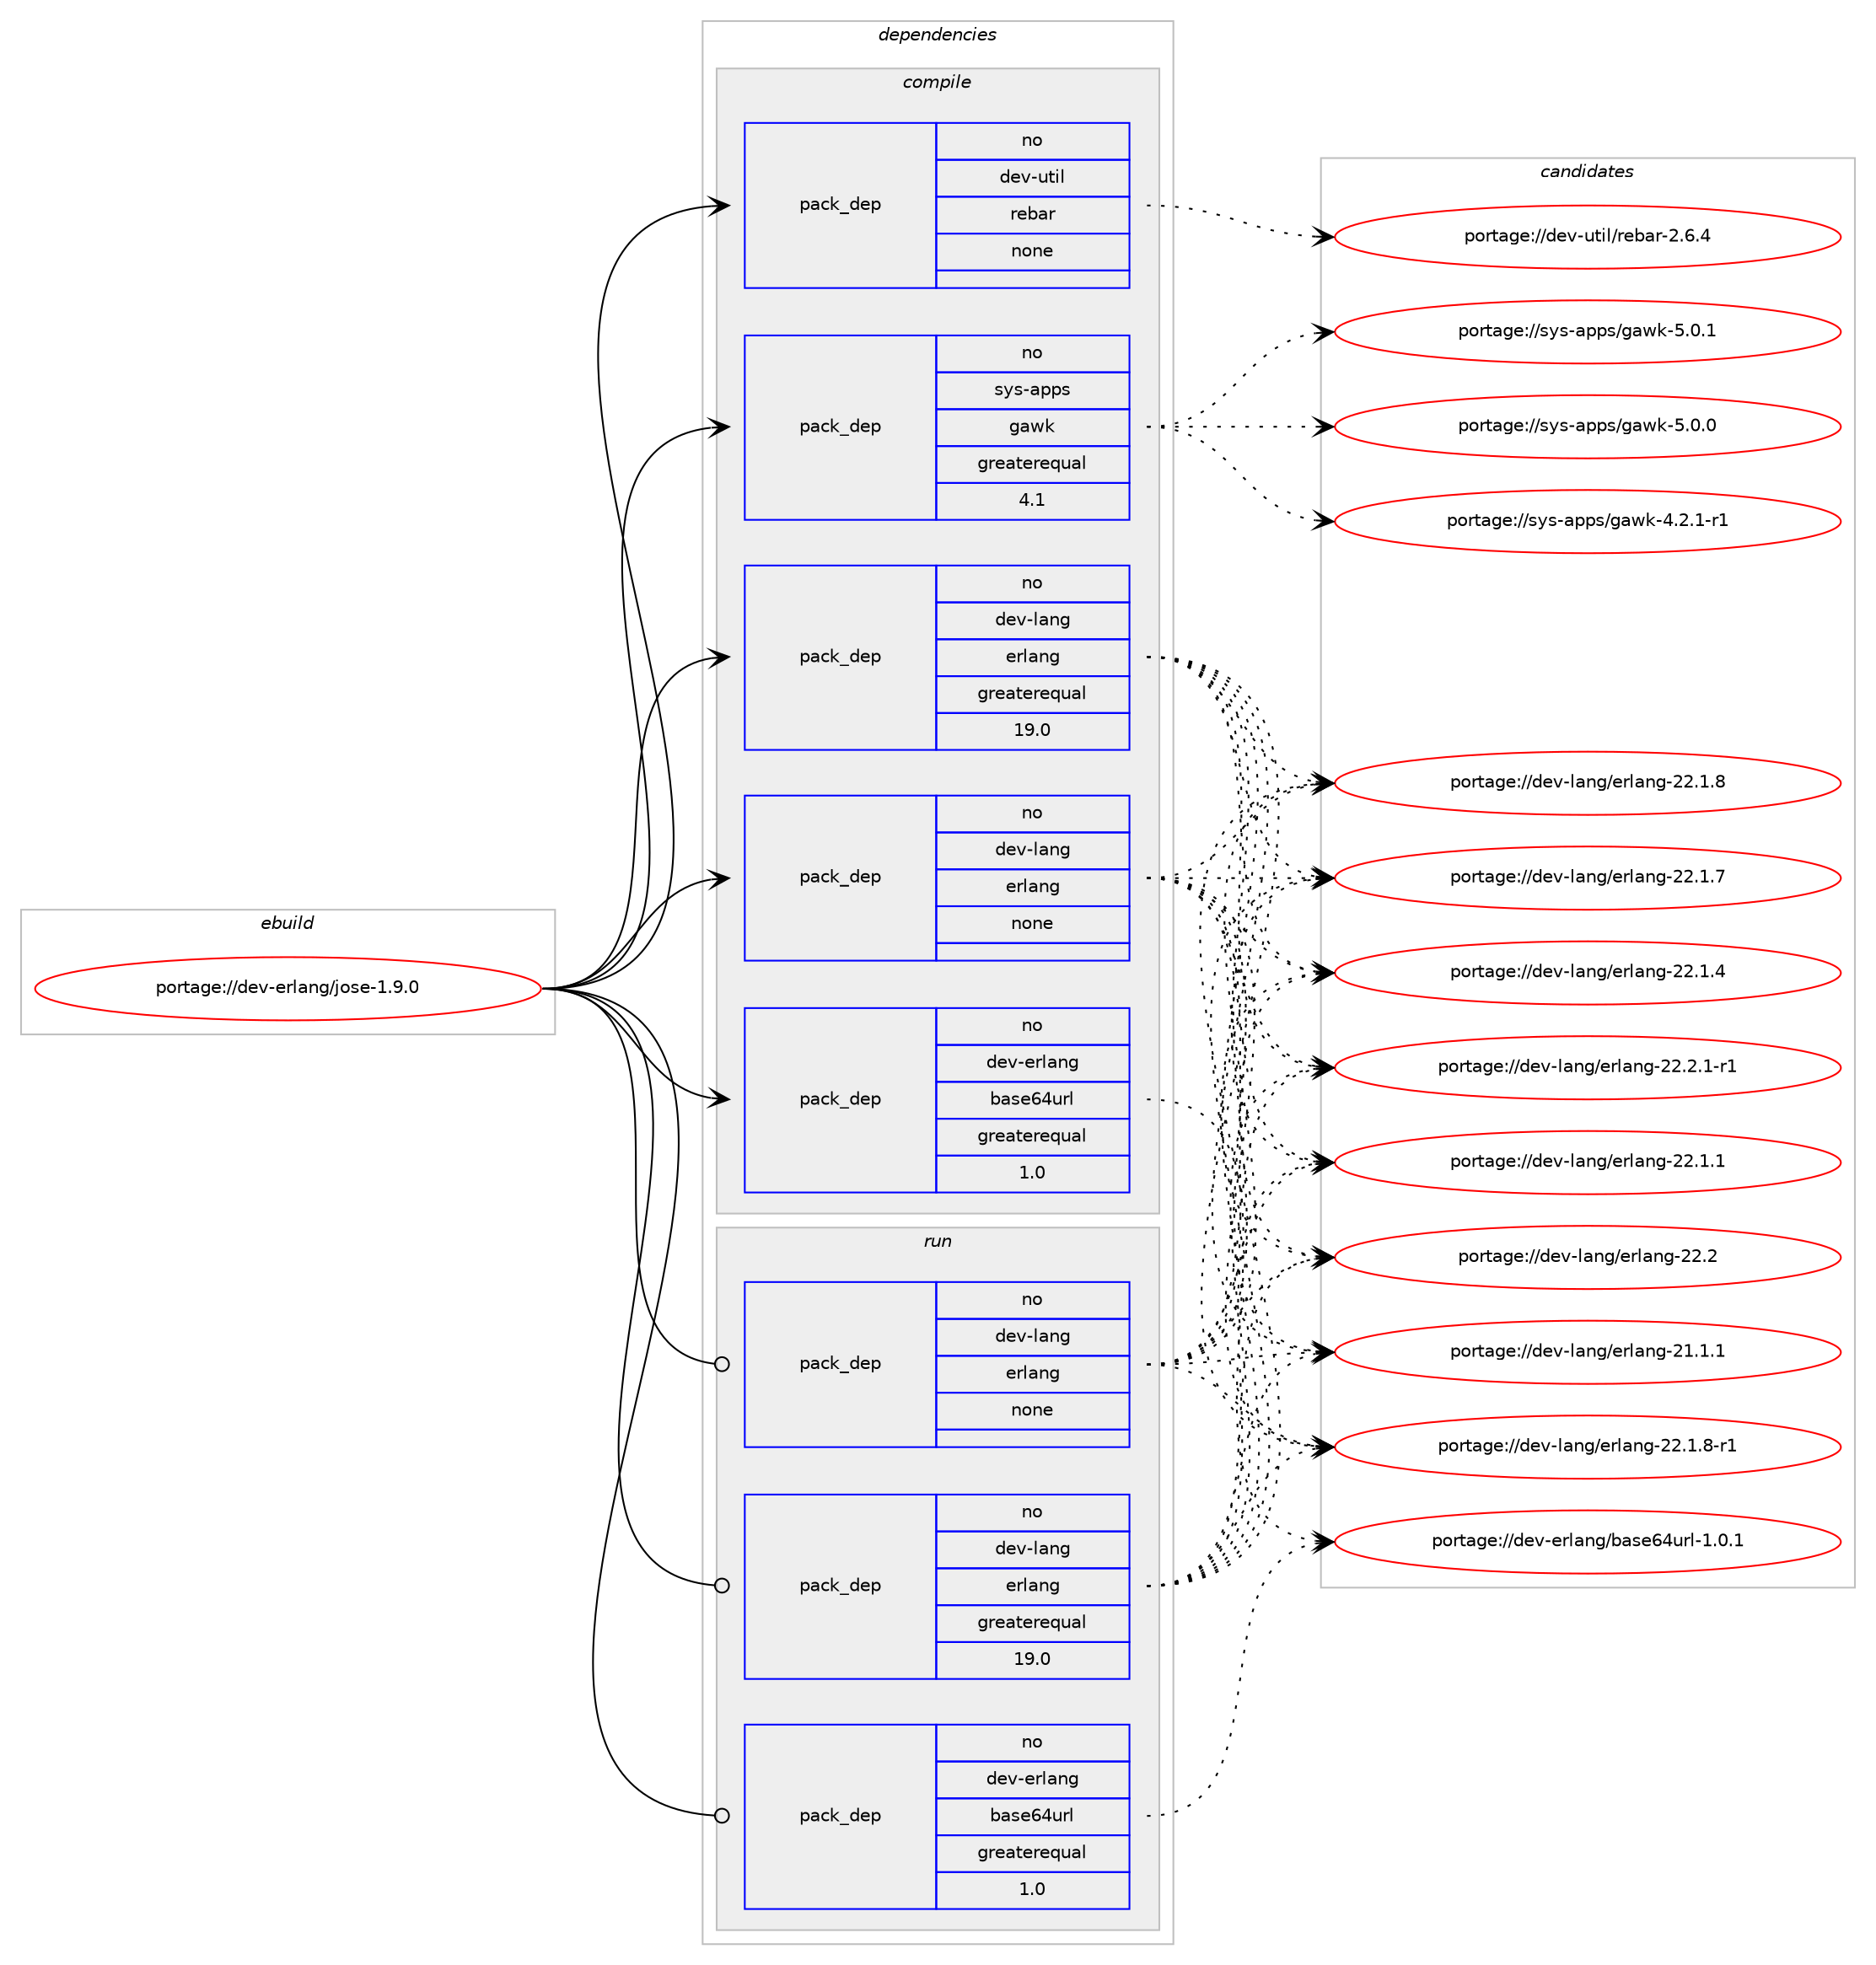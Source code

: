 digraph prolog {

# *************
# Graph options
# *************

newrank=true;
concentrate=true;
compound=true;
graph [rankdir=LR,fontname=Helvetica,fontsize=10,ranksep=1.5];#, ranksep=2.5, nodesep=0.2];
edge  [arrowhead=vee];
node  [fontname=Helvetica,fontsize=10];

# **********
# The ebuild
# **********

subgraph cluster_leftcol {
color=gray;
label=<<i>ebuild</i>>;
id [label="portage://dev-erlang/jose-1.9.0", color=red, width=4, href="../dev-erlang/jose-1.9.0.svg"];
}

# ****************
# The dependencies
# ****************

subgraph cluster_midcol {
color=gray;
label=<<i>dependencies</i>>;
subgraph cluster_compile {
fillcolor="#eeeeee";
style=filled;
label=<<i>compile</i>>;
subgraph pack432263 {
dependency575015 [label=<<TABLE BORDER="0" CELLBORDER="1" CELLSPACING="0" CELLPADDING="4" WIDTH="220"><TR><TD ROWSPAN="6" CELLPADDING="30">pack_dep</TD></TR><TR><TD WIDTH="110">no</TD></TR><TR><TD>dev-erlang</TD></TR><TR><TD>base64url</TD></TR><TR><TD>greaterequal</TD></TR><TR><TD>1.0</TD></TR></TABLE>>, shape=none, color=blue];
}
id:e -> dependency575015:w [weight=20,style="solid",arrowhead="vee"];
subgraph pack432264 {
dependency575016 [label=<<TABLE BORDER="0" CELLBORDER="1" CELLSPACING="0" CELLPADDING="4" WIDTH="220"><TR><TD ROWSPAN="6" CELLPADDING="30">pack_dep</TD></TR><TR><TD WIDTH="110">no</TD></TR><TR><TD>dev-lang</TD></TR><TR><TD>erlang</TD></TR><TR><TD>greaterequal</TD></TR><TR><TD>19.0</TD></TR></TABLE>>, shape=none, color=blue];
}
id:e -> dependency575016:w [weight=20,style="solid",arrowhead="vee"];
subgraph pack432265 {
dependency575017 [label=<<TABLE BORDER="0" CELLBORDER="1" CELLSPACING="0" CELLPADDING="4" WIDTH="220"><TR><TD ROWSPAN="6" CELLPADDING="30">pack_dep</TD></TR><TR><TD WIDTH="110">no</TD></TR><TR><TD>dev-lang</TD></TR><TR><TD>erlang</TD></TR><TR><TD>none</TD></TR><TR><TD></TD></TR></TABLE>>, shape=none, color=blue];
}
id:e -> dependency575017:w [weight=20,style="solid",arrowhead="vee"];
subgraph pack432266 {
dependency575018 [label=<<TABLE BORDER="0" CELLBORDER="1" CELLSPACING="0" CELLPADDING="4" WIDTH="220"><TR><TD ROWSPAN="6" CELLPADDING="30">pack_dep</TD></TR><TR><TD WIDTH="110">no</TD></TR><TR><TD>dev-util</TD></TR><TR><TD>rebar</TD></TR><TR><TD>none</TD></TR><TR><TD></TD></TR></TABLE>>, shape=none, color=blue];
}
id:e -> dependency575018:w [weight=20,style="solid",arrowhead="vee"];
subgraph pack432267 {
dependency575019 [label=<<TABLE BORDER="0" CELLBORDER="1" CELLSPACING="0" CELLPADDING="4" WIDTH="220"><TR><TD ROWSPAN="6" CELLPADDING="30">pack_dep</TD></TR><TR><TD WIDTH="110">no</TD></TR><TR><TD>sys-apps</TD></TR><TR><TD>gawk</TD></TR><TR><TD>greaterequal</TD></TR><TR><TD>4.1</TD></TR></TABLE>>, shape=none, color=blue];
}
id:e -> dependency575019:w [weight=20,style="solid",arrowhead="vee"];
}
subgraph cluster_compileandrun {
fillcolor="#eeeeee";
style=filled;
label=<<i>compile and run</i>>;
}
subgraph cluster_run {
fillcolor="#eeeeee";
style=filled;
label=<<i>run</i>>;
subgraph pack432268 {
dependency575020 [label=<<TABLE BORDER="0" CELLBORDER="1" CELLSPACING="0" CELLPADDING="4" WIDTH="220"><TR><TD ROWSPAN="6" CELLPADDING="30">pack_dep</TD></TR><TR><TD WIDTH="110">no</TD></TR><TR><TD>dev-erlang</TD></TR><TR><TD>base64url</TD></TR><TR><TD>greaterequal</TD></TR><TR><TD>1.0</TD></TR></TABLE>>, shape=none, color=blue];
}
id:e -> dependency575020:w [weight=20,style="solid",arrowhead="odot"];
subgraph pack432269 {
dependency575021 [label=<<TABLE BORDER="0" CELLBORDER="1" CELLSPACING="0" CELLPADDING="4" WIDTH="220"><TR><TD ROWSPAN="6" CELLPADDING="30">pack_dep</TD></TR><TR><TD WIDTH="110">no</TD></TR><TR><TD>dev-lang</TD></TR><TR><TD>erlang</TD></TR><TR><TD>greaterequal</TD></TR><TR><TD>19.0</TD></TR></TABLE>>, shape=none, color=blue];
}
id:e -> dependency575021:w [weight=20,style="solid",arrowhead="odot"];
subgraph pack432270 {
dependency575022 [label=<<TABLE BORDER="0" CELLBORDER="1" CELLSPACING="0" CELLPADDING="4" WIDTH="220"><TR><TD ROWSPAN="6" CELLPADDING="30">pack_dep</TD></TR><TR><TD WIDTH="110">no</TD></TR><TR><TD>dev-lang</TD></TR><TR><TD>erlang</TD></TR><TR><TD>none</TD></TR><TR><TD></TD></TR></TABLE>>, shape=none, color=blue];
}
id:e -> dependency575022:w [weight=20,style="solid",arrowhead="odot"];
}
}

# **************
# The candidates
# **************

subgraph cluster_choices {
rank=same;
color=gray;
label=<<i>candidates</i>>;

subgraph choice432263 {
color=black;
nodesep=1;
choice10010111845101114108971101034798971151015452117114108454946484649 [label="portage://dev-erlang/base64url-1.0.1", color=red, width=4,href="../dev-erlang/base64url-1.0.1.svg"];
dependency575015:e -> choice10010111845101114108971101034798971151015452117114108454946484649:w [style=dotted,weight="100"];
}
subgraph choice432264 {
color=black;
nodesep=1;
choice10010111845108971101034710111410897110103455050465046494511449 [label="portage://dev-lang/erlang-22.2.1-r1", color=red, width=4,href="../dev-lang/erlang-22.2.1-r1.svg"];
choice100101118451089711010347101114108971101034550504650 [label="portage://dev-lang/erlang-22.2", color=red, width=4,href="../dev-lang/erlang-22.2.svg"];
choice10010111845108971101034710111410897110103455050464946564511449 [label="portage://dev-lang/erlang-22.1.8-r1", color=red, width=4,href="../dev-lang/erlang-22.1.8-r1.svg"];
choice1001011184510897110103471011141089711010345505046494656 [label="portage://dev-lang/erlang-22.1.8", color=red, width=4,href="../dev-lang/erlang-22.1.8.svg"];
choice1001011184510897110103471011141089711010345505046494655 [label="portage://dev-lang/erlang-22.1.7", color=red, width=4,href="../dev-lang/erlang-22.1.7.svg"];
choice1001011184510897110103471011141089711010345505046494652 [label="portage://dev-lang/erlang-22.1.4", color=red, width=4,href="../dev-lang/erlang-22.1.4.svg"];
choice1001011184510897110103471011141089711010345505046494649 [label="portage://dev-lang/erlang-22.1.1", color=red, width=4,href="../dev-lang/erlang-22.1.1.svg"];
choice1001011184510897110103471011141089711010345504946494649 [label="portage://dev-lang/erlang-21.1.1", color=red, width=4,href="../dev-lang/erlang-21.1.1.svg"];
dependency575016:e -> choice10010111845108971101034710111410897110103455050465046494511449:w [style=dotted,weight="100"];
dependency575016:e -> choice100101118451089711010347101114108971101034550504650:w [style=dotted,weight="100"];
dependency575016:e -> choice10010111845108971101034710111410897110103455050464946564511449:w [style=dotted,weight="100"];
dependency575016:e -> choice1001011184510897110103471011141089711010345505046494656:w [style=dotted,weight="100"];
dependency575016:e -> choice1001011184510897110103471011141089711010345505046494655:w [style=dotted,weight="100"];
dependency575016:e -> choice1001011184510897110103471011141089711010345505046494652:w [style=dotted,weight="100"];
dependency575016:e -> choice1001011184510897110103471011141089711010345505046494649:w [style=dotted,weight="100"];
dependency575016:e -> choice1001011184510897110103471011141089711010345504946494649:w [style=dotted,weight="100"];
}
subgraph choice432265 {
color=black;
nodesep=1;
choice10010111845108971101034710111410897110103455050465046494511449 [label="portage://dev-lang/erlang-22.2.1-r1", color=red, width=4,href="../dev-lang/erlang-22.2.1-r1.svg"];
choice100101118451089711010347101114108971101034550504650 [label="portage://dev-lang/erlang-22.2", color=red, width=4,href="../dev-lang/erlang-22.2.svg"];
choice10010111845108971101034710111410897110103455050464946564511449 [label="portage://dev-lang/erlang-22.1.8-r1", color=red, width=4,href="../dev-lang/erlang-22.1.8-r1.svg"];
choice1001011184510897110103471011141089711010345505046494656 [label="portage://dev-lang/erlang-22.1.8", color=red, width=4,href="../dev-lang/erlang-22.1.8.svg"];
choice1001011184510897110103471011141089711010345505046494655 [label="portage://dev-lang/erlang-22.1.7", color=red, width=4,href="../dev-lang/erlang-22.1.7.svg"];
choice1001011184510897110103471011141089711010345505046494652 [label="portage://dev-lang/erlang-22.1.4", color=red, width=4,href="../dev-lang/erlang-22.1.4.svg"];
choice1001011184510897110103471011141089711010345505046494649 [label="portage://dev-lang/erlang-22.1.1", color=red, width=4,href="../dev-lang/erlang-22.1.1.svg"];
choice1001011184510897110103471011141089711010345504946494649 [label="portage://dev-lang/erlang-21.1.1", color=red, width=4,href="../dev-lang/erlang-21.1.1.svg"];
dependency575017:e -> choice10010111845108971101034710111410897110103455050465046494511449:w [style=dotted,weight="100"];
dependency575017:e -> choice100101118451089711010347101114108971101034550504650:w [style=dotted,weight="100"];
dependency575017:e -> choice10010111845108971101034710111410897110103455050464946564511449:w [style=dotted,weight="100"];
dependency575017:e -> choice1001011184510897110103471011141089711010345505046494656:w [style=dotted,weight="100"];
dependency575017:e -> choice1001011184510897110103471011141089711010345505046494655:w [style=dotted,weight="100"];
dependency575017:e -> choice1001011184510897110103471011141089711010345505046494652:w [style=dotted,weight="100"];
dependency575017:e -> choice1001011184510897110103471011141089711010345505046494649:w [style=dotted,weight="100"];
dependency575017:e -> choice1001011184510897110103471011141089711010345504946494649:w [style=dotted,weight="100"];
}
subgraph choice432266 {
color=black;
nodesep=1;
choice10010111845117116105108471141019897114455046544652 [label="portage://dev-util/rebar-2.6.4", color=red, width=4,href="../dev-util/rebar-2.6.4.svg"];
dependency575018:e -> choice10010111845117116105108471141019897114455046544652:w [style=dotted,weight="100"];
}
subgraph choice432267 {
color=black;
nodesep=1;
choice11512111545971121121154710397119107455346484649 [label="portage://sys-apps/gawk-5.0.1", color=red, width=4,href="../sys-apps/gawk-5.0.1.svg"];
choice11512111545971121121154710397119107455346484648 [label="portage://sys-apps/gawk-5.0.0", color=red, width=4,href="../sys-apps/gawk-5.0.0.svg"];
choice115121115459711211211547103971191074552465046494511449 [label="portage://sys-apps/gawk-4.2.1-r1", color=red, width=4,href="../sys-apps/gawk-4.2.1-r1.svg"];
dependency575019:e -> choice11512111545971121121154710397119107455346484649:w [style=dotted,weight="100"];
dependency575019:e -> choice11512111545971121121154710397119107455346484648:w [style=dotted,weight="100"];
dependency575019:e -> choice115121115459711211211547103971191074552465046494511449:w [style=dotted,weight="100"];
}
subgraph choice432268 {
color=black;
nodesep=1;
choice10010111845101114108971101034798971151015452117114108454946484649 [label="portage://dev-erlang/base64url-1.0.1", color=red, width=4,href="../dev-erlang/base64url-1.0.1.svg"];
dependency575020:e -> choice10010111845101114108971101034798971151015452117114108454946484649:w [style=dotted,weight="100"];
}
subgraph choice432269 {
color=black;
nodesep=1;
choice10010111845108971101034710111410897110103455050465046494511449 [label="portage://dev-lang/erlang-22.2.1-r1", color=red, width=4,href="../dev-lang/erlang-22.2.1-r1.svg"];
choice100101118451089711010347101114108971101034550504650 [label="portage://dev-lang/erlang-22.2", color=red, width=4,href="../dev-lang/erlang-22.2.svg"];
choice10010111845108971101034710111410897110103455050464946564511449 [label="portage://dev-lang/erlang-22.1.8-r1", color=red, width=4,href="../dev-lang/erlang-22.1.8-r1.svg"];
choice1001011184510897110103471011141089711010345505046494656 [label="portage://dev-lang/erlang-22.1.8", color=red, width=4,href="../dev-lang/erlang-22.1.8.svg"];
choice1001011184510897110103471011141089711010345505046494655 [label="portage://dev-lang/erlang-22.1.7", color=red, width=4,href="../dev-lang/erlang-22.1.7.svg"];
choice1001011184510897110103471011141089711010345505046494652 [label="portage://dev-lang/erlang-22.1.4", color=red, width=4,href="../dev-lang/erlang-22.1.4.svg"];
choice1001011184510897110103471011141089711010345505046494649 [label="portage://dev-lang/erlang-22.1.1", color=red, width=4,href="../dev-lang/erlang-22.1.1.svg"];
choice1001011184510897110103471011141089711010345504946494649 [label="portage://dev-lang/erlang-21.1.1", color=red, width=4,href="../dev-lang/erlang-21.1.1.svg"];
dependency575021:e -> choice10010111845108971101034710111410897110103455050465046494511449:w [style=dotted,weight="100"];
dependency575021:e -> choice100101118451089711010347101114108971101034550504650:w [style=dotted,weight="100"];
dependency575021:e -> choice10010111845108971101034710111410897110103455050464946564511449:w [style=dotted,weight="100"];
dependency575021:e -> choice1001011184510897110103471011141089711010345505046494656:w [style=dotted,weight="100"];
dependency575021:e -> choice1001011184510897110103471011141089711010345505046494655:w [style=dotted,weight="100"];
dependency575021:e -> choice1001011184510897110103471011141089711010345505046494652:w [style=dotted,weight="100"];
dependency575021:e -> choice1001011184510897110103471011141089711010345505046494649:w [style=dotted,weight="100"];
dependency575021:e -> choice1001011184510897110103471011141089711010345504946494649:w [style=dotted,weight="100"];
}
subgraph choice432270 {
color=black;
nodesep=1;
choice10010111845108971101034710111410897110103455050465046494511449 [label="portage://dev-lang/erlang-22.2.1-r1", color=red, width=4,href="../dev-lang/erlang-22.2.1-r1.svg"];
choice100101118451089711010347101114108971101034550504650 [label="portage://dev-lang/erlang-22.2", color=red, width=4,href="../dev-lang/erlang-22.2.svg"];
choice10010111845108971101034710111410897110103455050464946564511449 [label="portage://dev-lang/erlang-22.1.8-r1", color=red, width=4,href="../dev-lang/erlang-22.1.8-r1.svg"];
choice1001011184510897110103471011141089711010345505046494656 [label="portage://dev-lang/erlang-22.1.8", color=red, width=4,href="../dev-lang/erlang-22.1.8.svg"];
choice1001011184510897110103471011141089711010345505046494655 [label="portage://dev-lang/erlang-22.1.7", color=red, width=4,href="../dev-lang/erlang-22.1.7.svg"];
choice1001011184510897110103471011141089711010345505046494652 [label="portage://dev-lang/erlang-22.1.4", color=red, width=4,href="../dev-lang/erlang-22.1.4.svg"];
choice1001011184510897110103471011141089711010345505046494649 [label="portage://dev-lang/erlang-22.1.1", color=red, width=4,href="../dev-lang/erlang-22.1.1.svg"];
choice1001011184510897110103471011141089711010345504946494649 [label="portage://dev-lang/erlang-21.1.1", color=red, width=4,href="../dev-lang/erlang-21.1.1.svg"];
dependency575022:e -> choice10010111845108971101034710111410897110103455050465046494511449:w [style=dotted,weight="100"];
dependency575022:e -> choice100101118451089711010347101114108971101034550504650:w [style=dotted,weight="100"];
dependency575022:e -> choice10010111845108971101034710111410897110103455050464946564511449:w [style=dotted,weight="100"];
dependency575022:e -> choice1001011184510897110103471011141089711010345505046494656:w [style=dotted,weight="100"];
dependency575022:e -> choice1001011184510897110103471011141089711010345505046494655:w [style=dotted,weight="100"];
dependency575022:e -> choice1001011184510897110103471011141089711010345505046494652:w [style=dotted,weight="100"];
dependency575022:e -> choice1001011184510897110103471011141089711010345505046494649:w [style=dotted,weight="100"];
dependency575022:e -> choice1001011184510897110103471011141089711010345504946494649:w [style=dotted,weight="100"];
}
}

}
